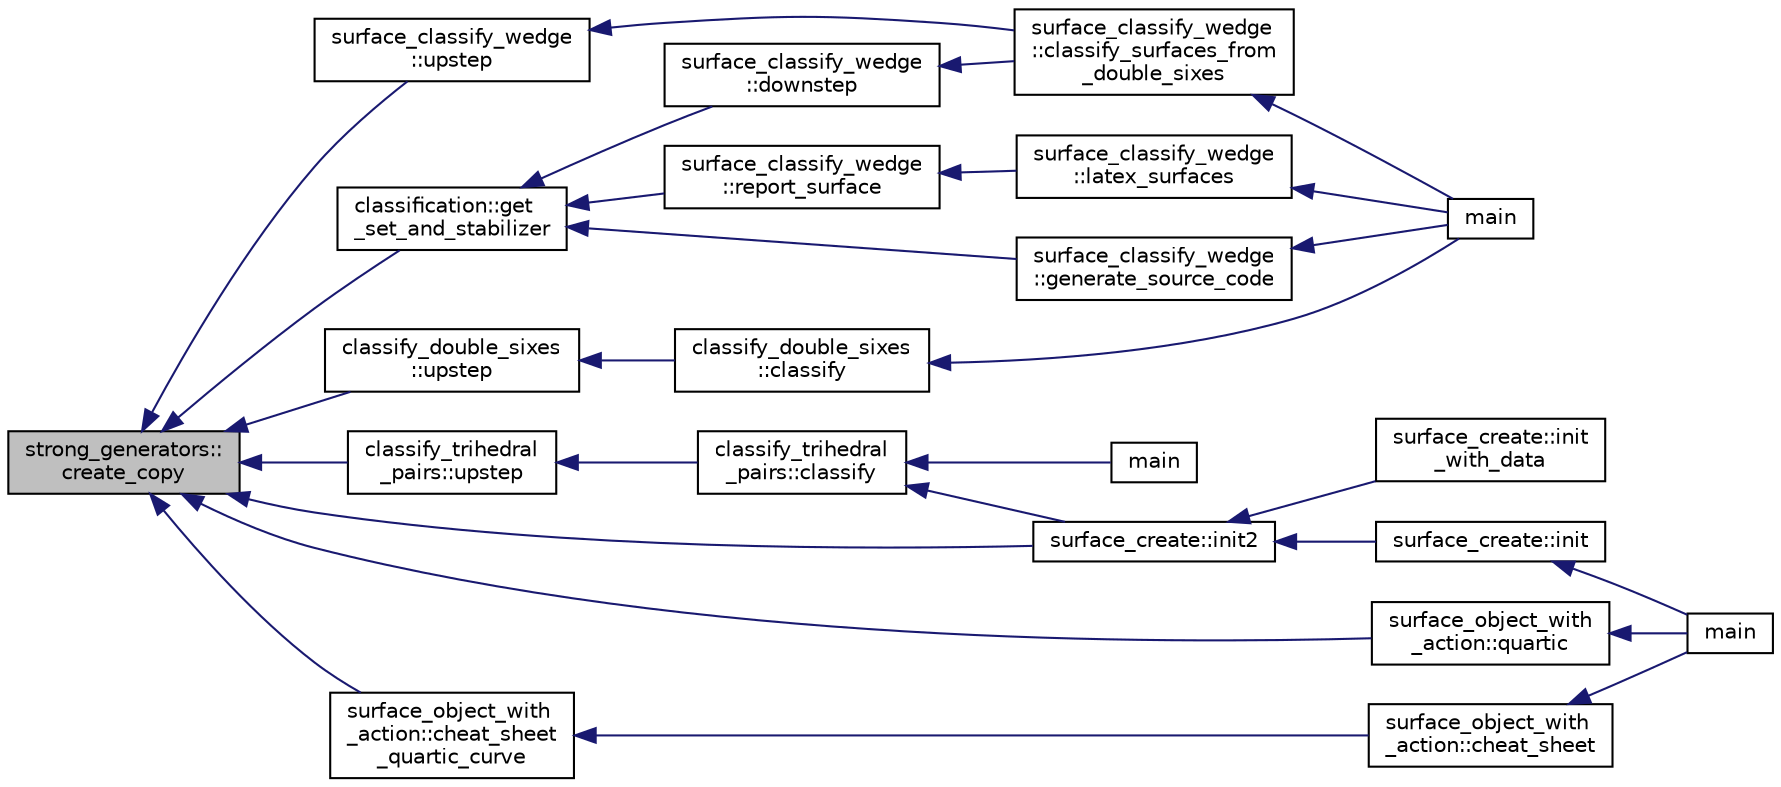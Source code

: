 digraph "strong_generators::create_copy"
{
  edge [fontname="Helvetica",fontsize="10",labelfontname="Helvetica",labelfontsize="10"];
  node [fontname="Helvetica",fontsize="10",shape=record];
  rankdir="LR";
  Node350 [label="strong_generators::\lcreate_copy",height=0.2,width=0.4,color="black", fillcolor="grey75", style="filled", fontcolor="black"];
  Node350 -> Node351 [dir="back",color="midnightblue",fontsize="10",style="solid",fontname="Helvetica"];
  Node351 [label="classification::get\l_set_and_stabilizer",height=0.2,width=0.4,color="black", fillcolor="white", style="filled",URL="$d0/dff/classclassification.html#a1ab1ff0514a305dc9686448919598e87"];
  Node351 -> Node352 [dir="back",color="midnightblue",fontsize="10",style="solid",fontname="Helvetica"];
  Node352 [label="surface_classify_wedge\l::downstep",height=0.2,width=0.4,color="black", fillcolor="white", style="filled",URL="$d7/d5c/classsurface__classify__wedge.html#a4e2e87827c96bfb48e9aea0e246a6445"];
  Node352 -> Node353 [dir="back",color="midnightblue",fontsize="10",style="solid",fontname="Helvetica"];
  Node353 [label="surface_classify_wedge\l::classify_surfaces_from\l_double_sixes",height=0.2,width=0.4,color="black", fillcolor="white", style="filled",URL="$d7/d5c/classsurface__classify__wedge.html#a6b7ca70f2edff82c197221ee978a3641"];
  Node353 -> Node354 [dir="back",color="midnightblue",fontsize="10",style="solid",fontname="Helvetica"];
  Node354 [label="main",height=0.2,width=0.4,color="black", fillcolor="white", style="filled",URL="$df/df8/surface__classify_8_c.html#a217dbf8b442f20279ea00b898af96f52"];
  Node351 -> Node355 [dir="back",color="midnightblue",fontsize="10",style="solid",fontname="Helvetica"];
  Node355 [label="surface_classify_wedge\l::report_surface",height=0.2,width=0.4,color="black", fillcolor="white", style="filled",URL="$d7/d5c/classsurface__classify__wedge.html#ad577d435c4726d0a35c10b2f8d4ed00c"];
  Node355 -> Node356 [dir="back",color="midnightblue",fontsize="10",style="solid",fontname="Helvetica"];
  Node356 [label="surface_classify_wedge\l::latex_surfaces",height=0.2,width=0.4,color="black", fillcolor="white", style="filled",URL="$d7/d5c/classsurface__classify__wedge.html#a5698763ece48d6f0a605527ca62429c5"];
  Node356 -> Node354 [dir="back",color="midnightblue",fontsize="10",style="solid",fontname="Helvetica"];
  Node351 -> Node357 [dir="back",color="midnightblue",fontsize="10",style="solid",fontname="Helvetica"];
  Node357 [label="surface_classify_wedge\l::generate_source_code",height=0.2,width=0.4,color="black", fillcolor="white", style="filled",URL="$d7/d5c/classsurface__classify__wedge.html#a4cb31d5e7747571177fbdedf79631fd9"];
  Node357 -> Node354 [dir="back",color="midnightblue",fontsize="10",style="solid",fontname="Helvetica"];
  Node350 -> Node358 [dir="back",color="midnightblue",fontsize="10",style="solid",fontname="Helvetica"];
  Node358 [label="classify_double_sixes\l::upstep",height=0.2,width=0.4,color="black", fillcolor="white", style="filled",URL="$dd/d23/classclassify__double__sixes.html#af69579aea0c34504ccfe37a4f9d992ef"];
  Node358 -> Node359 [dir="back",color="midnightblue",fontsize="10",style="solid",fontname="Helvetica"];
  Node359 [label="classify_double_sixes\l::classify",height=0.2,width=0.4,color="black", fillcolor="white", style="filled",URL="$dd/d23/classclassify__double__sixes.html#aa22b7c156d68376a603743c8b43a58ef"];
  Node359 -> Node354 [dir="back",color="midnightblue",fontsize="10",style="solid",fontname="Helvetica"];
  Node350 -> Node360 [dir="back",color="midnightblue",fontsize="10",style="solid",fontname="Helvetica"];
  Node360 [label="classify_trihedral\l_pairs::upstep",height=0.2,width=0.4,color="black", fillcolor="white", style="filled",URL="$d1/d21/classclassify__trihedral__pairs.html#a4134a82fca1d3962311921731ce001eb"];
  Node360 -> Node361 [dir="back",color="midnightblue",fontsize="10",style="solid",fontname="Helvetica"];
  Node361 [label="classify_trihedral\l_pairs::classify",height=0.2,width=0.4,color="black", fillcolor="white", style="filled",URL="$d1/d21/classclassify__trihedral__pairs.html#a134e4c3042163c24bf57050f26e364e1"];
  Node361 -> Node362 [dir="back",color="midnightblue",fontsize="10",style="solid",fontname="Helvetica"];
  Node362 [label="main",height=0.2,width=0.4,color="black", fillcolor="white", style="filled",URL="$d6/dc3/arc__lifting__main_8_c.html#a217dbf8b442f20279ea00b898af96f52"];
  Node361 -> Node363 [dir="back",color="midnightblue",fontsize="10",style="solid",fontname="Helvetica"];
  Node363 [label="surface_create::init2",height=0.2,width=0.4,color="black", fillcolor="white", style="filled",URL="$de/da4/classsurface__create.html#a0d600640f7dd62d5a6c36443effdab59"];
  Node363 -> Node364 [dir="back",color="midnightblue",fontsize="10",style="solid",fontname="Helvetica"];
  Node364 [label="surface_create::init\l_with_data",height=0.2,width=0.4,color="black", fillcolor="white", style="filled",URL="$de/da4/classsurface__create.html#a9226f687139676532adb1aa971fbade2"];
  Node363 -> Node365 [dir="back",color="midnightblue",fontsize="10",style="solid",fontname="Helvetica"];
  Node365 [label="surface_create::init",height=0.2,width=0.4,color="black", fillcolor="white", style="filled",URL="$de/da4/classsurface__create.html#ab0db5c12825f778e3caf8aa4da02eb06"];
  Node365 -> Node366 [dir="back",color="midnightblue",fontsize="10",style="solid",fontname="Helvetica"];
  Node366 [label="main",height=0.2,width=0.4,color="black", fillcolor="white", style="filled",URL="$d2/dfa/create__surface__main_8_c.html#a217dbf8b442f20279ea00b898af96f52"];
  Node350 -> Node367 [dir="back",color="midnightblue",fontsize="10",style="solid",fontname="Helvetica"];
  Node367 [label="surface_classify_wedge\l::upstep",height=0.2,width=0.4,color="black", fillcolor="white", style="filled",URL="$d7/d5c/classsurface__classify__wedge.html#a917a77e18ede81788ba0550d3f55f639"];
  Node367 -> Node353 [dir="back",color="midnightblue",fontsize="10",style="solid",fontname="Helvetica"];
  Node350 -> Node363 [dir="back",color="midnightblue",fontsize="10",style="solid",fontname="Helvetica"];
  Node350 -> Node368 [dir="back",color="midnightblue",fontsize="10",style="solid",fontname="Helvetica"];
  Node368 [label="surface_object_with\l_action::quartic",height=0.2,width=0.4,color="black", fillcolor="white", style="filled",URL="$db/d28/classsurface__object__with__action.html#a0143b698eb050332a79ed95f7d274ada"];
  Node368 -> Node366 [dir="back",color="midnightblue",fontsize="10",style="solid",fontname="Helvetica"];
  Node350 -> Node369 [dir="back",color="midnightblue",fontsize="10",style="solid",fontname="Helvetica"];
  Node369 [label="surface_object_with\l_action::cheat_sheet\l_quartic_curve",height=0.2,width=0.4,color="black", fillcolor="white", style="filled",URL="$db/d28/classsurface__object__with__action.html#a7f42e37fc76dd9b6b113e35c2b886b36"];
  Node369 -> Node370 [dir="back",color="midnightblue",fontsize="10",style="solid",fontname="Helvetica"];
  Node370 [label="surface_object_with\l_action::cheat_sheet",height=0.2,width=0.4,color="black", fillcolor="white", style="filled",URL="$db/d28/classsurface__object__with__action.html#a13371a6bb26f27759adcc0f7292b12d2"];
  Node370 -> Node366 [dir="back",color="midnightblue",fontsize="10",style="solid",fontname="Helvetica"];
}
